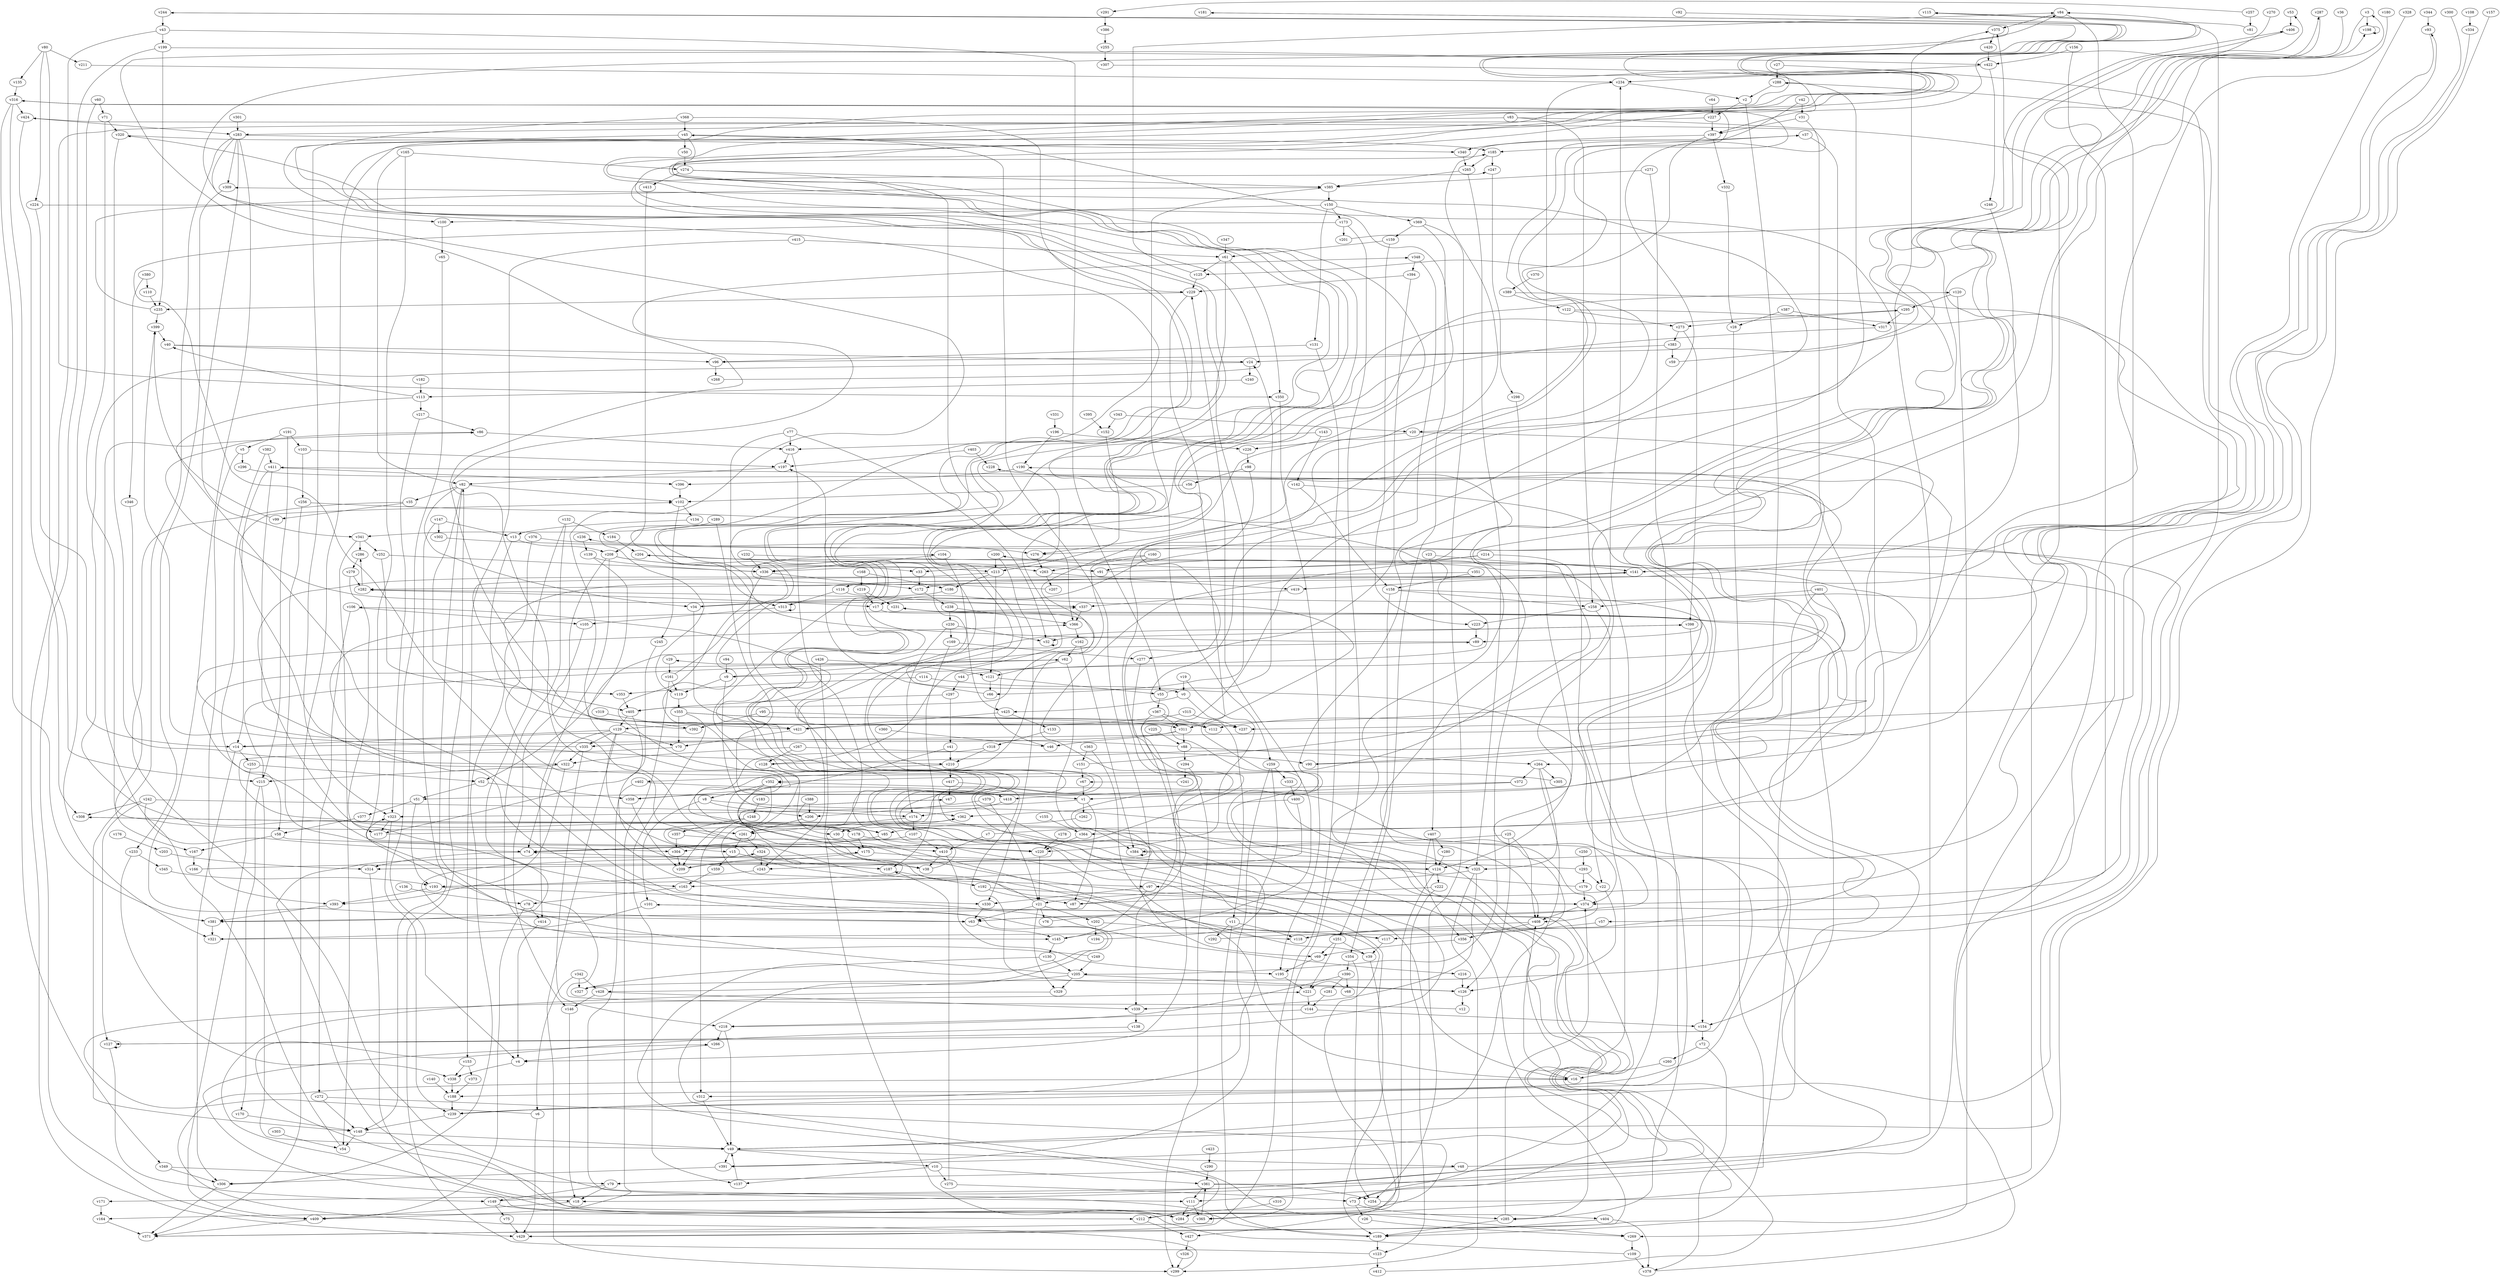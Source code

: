 // Benchmark game 637 - 430 vertices
// time_bound: 127
// targets: v374
digraph G {
    v0 [name="v0", player=0];
    v1 [name="v1", player=1];
    v2 [name="v2", player=1];
    v3 [name="v3", player=0];
    v4 [name="v4", player=1];
    v5 [name="v5", player=1];
    v6 [name="v6", player=0];
    v7 [name="v7", player=0];
    v8 [name="v8", player=0];
    v9 [name="v9", player=1];
    v10 [name="v10", player=0];
    v11 [name="v11", player=1];
    v12 [name="v12", player=1];
    v13 [name="v13", player=0];
    v14 [name="v14", player=1];
    v15 [name="v15", player=1];
    v16 [name="v16", player=1];
    v17 [name="v17", player=1];
    v18 [name="v18", player=0];
    v19 [name="v19", player=0];
    v20 [name="v20", player=1];
    v21 [name="v21", player=1];
    v22 [name="v22", player=0];
    v23 [name="v23", player=1];
    v24 [name="v24", player=0];
    v25 [name="v25", player=1];
    v26 [name="v26", player=0];
    v27 [name="v27", player=1];
    v28 [name="v28", player=1];
    v29 [name="v29", player=1];
    v30 [name="v30", player=1];
    v31 [name="v31", player=1];
    v32 [name="v32", player=0];
    v33 [name="v33", player=1];
    v34 [name="v34", player=1];
    v35 [name="v35", player=0];
    v36 [name="v36", player=1];
    v37 [name="v37", player=0];
    v38 [name="v38", player=0];
    v39 [name="v39", player=1];
    v40 [name="v40", player=1];
    v41 [name="v41", player=0];
    v42 [name="v42", player=1];
    v43 [name="v43", player=0];
    v44 [name="v44", player=1];
    v45 [name="v45", player=0];
    v46 [name="v46", player=1];
    v47 [name="v47", player=0];
    v48 [name="v48", player=1];
    v49 [name="v49", player=0];
    v50 [name="v50", player=0];
    v51 [name="v51", player=1];
    v52 [name="v52", player=1];
    v53 [name="v53", player=1];
    v54 [name="v54", player=1];
    v55 [name="v55", player=0];
    v56 [name="v56", player=1];
    v57 [name="v57", player=1];
    v58 [name="v58", player=1];
    v59 [name="v59", player=0];
    v60 [name="v60", player=0];
    v61 [name="v61", player=1];
    v62 [name="v62", player=1];
    v63 [name="v63", player=1];
    v64 [name="v64", player=1];
    v65 [name="v65", player=0];
    v66 [name="v66", player=0];
    v67 [name="v67", player=0];
    v68 [name="v68", player=0];
    v69 [name="v69", player=0];
    v70 [name="v70", player=1];
    v71 [name="v71", player=0];
    v72 [name="v72", player=1];
    v73 [name="v73", player=1];
    v74 [name="v74", player=0];
    v75 [name="v75", player=0];
    v76 [name="v76", player=1];
    v77 [name="v77", player=1];
    v78 [name="v78", player=0];
    v79 [name="v79", player=1];
    v80 [name="v80", player=1];
    v81 [name="v81", player=1];
    v82 [name="v82", player=1];
    v83 [name="v83", player=0];
    v84 [name="v84", player=0];
    v85 [name="v85", player=0];
    v86 [name="v86", player=1];
    v87 [name="v87", player=1];
    v88 [name="v88", player=0];
    v89 [name="v89", player=0];
    v90 [name="v90", player=0];
    v91 [name="v91", player=0];
    v92 [name="v92", player=0];
    v93 [name="v93", player=1];
    v94 [name="v94", player=0];
    v95 [name="v95", player=1];
    v96 [name="v96", player=1];
    v97 [name="v97", player=1];
    v98 [name="v98", player=1];
    v99 [name="v99", player=1];
    v100 [name="v100", player=0];
    v101 [name="v101", player=1];
    v102 [name="v102", player=0];
    v103 [name="v103", player=0];
    v104 [name="v104", player=0];
    v105 [name="v105", player=1];
    v106 [name="v106", player=0];
    v107 [name="v107", player=1];
    v108 [name="v108", player=0];
    v109 [name="v109", player=0];
    v110 [name="v110", player=1];
    v111 [name="v111", player=0];
    v112 [name="v112", player=0];
    v113 [name="v113", player=0];
    v114 [name="v114", player=0];
    v115 [name="v115", player=1];
    v116 [name="v116", player=1];
    v117 [name="v117", player=1];
    v118 [name="v118", player=1];
    v119 [name="v119", player=0];
    v120 [name="v120", player=0];
    v121 [name="v121", player=1];
    v122 [name="v122", player=0];
    v123 [name="v123", player=1];
    v124 [name="v124", player=0];
    v125 [name="v125", player=0];
    v126 [name="v126", player=1];
    v127 [name="v127", player=0];
    v128 [name="v128", player=1];
    v129 [name="v129", player=1];
    v130 [name="v130", player=1];
    v131 [name="v131", player=1];
    v132 [name="v132", player=1];
    v133 [name="v133", player=1];
    v134 [name="v134", player=1];
    v135 [name="v135", player=0];
    v136 [name="v136", player=1];
    v137 [name="v137", player=1];
    v138 [name="v138", player=1];
    v139 [name="v139", player=0];
    v140 [name="v140", player=0];
    v141 [name="v141", player=1];
    v142 [name="v142", player=0];
    v143 [name="v143", player=1];
    v144 [name="v144", player=0];
    v145 [name="v145", player=1];
    v146 [name="v146", player=0];
    v147 [name="v147", player=0];
    v148 [name="v148", player=0];
    v149 [name="v149", player=0];
    v150 [name="v150", player=1];
    v151 [name="v151", player=1];
    v152 [name="v152", player=0];
    v153 [name="v153", player=1];
    v154 [name="v154", player=0];
    v155 [name="v155", player=0];
    v156 [name="v156", player=0];
    v157 [name="v157", player=1];
    v158 [name="v158", player=0];
    v159 [name="v159", player=0];
    v160 [name="v160", player=1];
    v161 [name="v161", player=1];
    v162 [name="v162", player=1];
    v163 [name="v163", player=0];
    v164 [name="v164", player=0];
    v165 [name="v165", player=1];
    v166 [name="v166", player=0];
    v167 [name="v167", player=0];
    v168 [name="v168", player=0];
    v169 [name="v169", player=0];
    v170 [name="v170", player=0];
    v171 [name="v171", player=0];
    v172 [name="v172", player=0];
    v173 [name="v173", player=0];
    v174 [name="v174", player=0];
    v175 [name="v175", player=0];
    v176 [name="v176", player=0];
    v177 [name="v177", player=0];
    v178 [name="v178", player=0];
    v179 [name="v179", player=1];
    v180 [name="v180", player=1];
    v181 [name="v181", player=0];
    v182 [name="v182", player=1];
    v183 [name="v183", player=0];
    v184 [name="v184", player=1];
    v185 [name="v185", player=1];
    v186 [name="v186", player=1];
    v187 [name="v187", player=1];
    v188 [name="v188", player=1];
    v189 [name="v189", player=0];
    v190 [name="v190", player=0];
    v191 [name="v191", player=1];
    v192 [name="v192", player=1];
    v193 [name="v193", player=1];
    v194 [name="v194", player=0];
    v195 [name="v195", player=0];
    v196 [name="v196", player=1];
    v197 [name="v197", player=0];
    v198 [name="v198", player=1];
    v199 [name="v199", player=1];
    v200 [name="v200", player=1];
    v201 [name="v201", player=1];
    v202 [name="v202", player=0];
    v203 [name="v203", player=1];
    v204 [name="v204", player=1];
    v205 [name="v205", player=0];
    v206 [name="v206", player=0];
    v207 [name="v207", player=0];
    v208 [name="v208", player=1];
    v209 [name="v209", player=0];
    v210 [name="v210", player=1];
    v211 [name="v211", player=1];
    v212 [name="v212", player=1];
    v213 [name="v213", player=0];
    v214 [name="v214", player=1];
    v215 [name="v215", player=0];
    v216 [name="v216", player=0];
    v217 [name="v217", player=0];
    v218 [name="v218", player=1];
    v219 [name="v219", player=0];
    v220 [name="v220", player=1];
    v221 [name="v221", player=1];
    v222 [name="v222", player=0];
    v223 [name="v223", player=0];
    v224 [name="v224", player=0];
    v225 [name="v225", player=1];
    v226 [name="v226", player=0];
    v227 [name="v227", player=0];
    v228 [name="v228", player=1];
    v229 [name="v229", player=1];
    v230 [name="v230", player=0];
    v231 [name="v231", player=0];
    v232 [name="v232", player=0];
    v233 [name="v233", player=1];
    v234 [name="v234", player=1];
    v235 [name="v235", player=1];
    v236 [name="v236", player=0];
    v237 [name="v237", player=1];
    v238 [name="v238", player=1];
    v239 [name="v239", player=0];
    v240 [name="v240", player=0];
    v241 [name="v241", player=0];
    v242 [name="v242", player=1];
    v243 [name="v243", player=1];
    v244 [name="v244", player=0];
    v245 [name="v245", player=1];
    v246 [name="v246", player=1];
    v247 [name="v247", player=0];
    v248 [name="v248", player=1];
    v249 [name="v249", player=0];
    v250 [name="v250", player=1];
    v251 [name="v251", player=0];
    v252 [name="v252", player=0];
    v253 [name="v253", player=1];
    v254 [name="v254", player=0];
    v255 [name="v255", player=1];
    v256 [name="v256", player=0];
    v257 [name="v257", player=0];
    v258 [name="v258", player=1];
    v259 [name="v259", player=1];
    v260 [name="v260", player=1];
    v261 [name="v261", player=0];
    v262 [name="v262", player=0];
    v263 [name="v263", player=0];
    v264 [name="v264", player=1];
    v265 [name="v265", player=0];
    v266 [name="v266", player=0];
    v267 [name="v267", player=0];
    v268 [name="v268", player=1];
    v269 [name="v269", player=0];
    v270 [name="v270", player=1];
    v271 [name="v271", player=0];
    v272 [name="v272", player=1];
    v273 [name="v273", player=0];
    v274 [name="v274", player=1];
    v275 [name="v275", player=0];
    v276 [name="v276", player=0];
    v277 [name="v277", player=0];
    v278 [name="v278", player=1];
    v279 [name="v279", player=0];
    v280 [name="v280", player=1];
    v281 [name="v281", player=0];
    v282 [name="v282", player=0];
    v283 [name="v283", player=1];
    v284 [name="v284", player=0];
    v285 [name="v285", player=1];
    v286 [name="v286", player=1];
    v287 [name="v287", player=0];
    v288 [name="v288", player=1];
    v289 [name="v289", player=0];
    v290 [name="v290", player=0];
    v291 [name="v291", player=0];
    v292 [name="v292", player=1];
    v293 [name="v293", player=0];
    v294 [name="v294", player=1];
    v295 [name="v295", player=1];
    v296 [name="v296", player=1];
    v297 [name="v297", player=1];
    v298 [name="v298", player=1];
    v299 [name="v299", player=0];
    v300 [name="v300", player=0];
    v301 [name="v301", player=0];
    v302 [name="v302", player=0];
    v303 [name="v303", player=0];
    v304 [name="v304", player=1];
    v305 [name="v305", player=1];
    v306 [name="v306", player=0];
    v307 [name="v307", player=0];
    v308 [name="v308", player=1];
    v309 [name="v309", player=1];
    v310 [name="v310", player=1];
    v311 [name="v311", player=1];
    v312 [name="v312", player=1];
    v313 [name="v313", player=1];
    v314 [name="v314", player=0];
    v315 [name="v315", player=1];
    v316 [name="v316", player=0];
    v317 [name="v317", player=1];
    v318 [name="v318", player=0];
    v319 [name="v319", player=0];
    v320 [name="v320", player=0];
    v321 [name="v321", player=0];
    v322 [name="v322", player=1];
    v323 [name="v323", player=1];
    v324 [name="v324", player=0];
    v325 [name="v325", player=1];
    v326 [name="v326", player=0];
    v327 [name="v327", player=1];
    v328 [name="v328", player=0];
    v329 [name="v329", player=1];
    v330 [name="v330", player=0];
    v331 [name="v331", player=1];
    v332 [name="v332", player=1];
    v333 [name="v333", player=1];
    v334 [name="v334", player=1];
    v335 [name="v335", player=1];
    v336 [name="v336", player=1];
    v337 [name="v337", player=0];
    v338 [name="v338", player=0];
    v339 [name="v339", player=1];
    v340 [name="v340", player=1];
    v341 [name="v341", player=0];
    v342 [name="v342", player=1];
    v343 [name="v343", player=0];
    v344 [name="v344", player=1];
    v345 [name="v345", player=0];
    v346 [name="v346", player=1];
    v347 [name="v347", player=1];
    v348 [name="v348", player=0];
    v349 [name="v349", player=0];
    v350 [name="v350", player=0];
    v351 [name="v351", player=1];
    v352 [name="v352", player=1];
    v353 [name="v353", player=1];
    v354 [name="v354", player=1];
    v355 [name="v355", player=0];
    v356 [name="v356", player=1];
    v357 [name="v357", player=0];
    v358 [name="v358", player=0];
    v359 [name="v359", player=1];
    v360 [name="v360", player=1];
    v361 [name="v361", player=1];
    v362 [name="v362", player=0];
    v363 [name="v363", player=0];
    v364 [name="v364", player=0];
    v365 [name="v365", player=0];
    v366 [name="v366", player=0];
    v367 [name="v367", player=1];
    v368 [name="v368", player=1];
    v369 [name="v369", player=0];
    v370 [name="v370", player=1];
    v371 [name="v371", player=0];
    v372 [name="v372", player=1];
    v373 [name="v373", player=1];
    v374 [name="v374", player=1, target=1];
    v375 [name="v375", player=1];
    v376 [name="v376", player=1];
    v377 [name="v377", player=0];
    v378 [name="v378", player=1];
    v379 [name="v379", player=0];
    v380 [name="v380", player=0];
    v381 [name="v381", player=0];
    v382 [name="v382", player=0];
    v383 [name="v383", player=1];
    v384 [name="v384", player=0];
    v385 [name="v385", player=1];
    v386 [name="v386", player=1];
    v387 [name="v387", player=1];
    v388 [name="v388", player=0];
    v389 [name="v389", player=0];
    v390 [name="v390", player=1];
    v391 [name="v391", player=0];
    v392 [name="v392", player=1];
    v393 [name="v393", player=0];
    v394 [name="v394", player=0];
    v395 [name="v395", player=1];
    v396 [name="v396", player=1];
    v397 [name="v397", player=1];
    v398 [name="v398", player=1];
    v399 [name="v399", player=0];
    v400 [name="v400", player=1];
    v401 [name="v401", player=1];
    v402 [name="v402", player=1];
    v403 [name="v403", player=1];
    v404 [name="v404", player=1];
    v405 [name="v405", player=0];
    v406 [name="v406", player=0];
    v407 [name="v407", player=0];
    v408 [name="v408", player=1];
    v409 [name="v409", player=0];
    v410 [name="v410", player=1];
    v411 [name="v411", player=1];
    v412 [name="v412", player=0];
    v413 [name="v413", player=1];
    v414 [name="v414", player=1];
    v415 [name="v415", player=1];
    v416 [name="v416", player=0];
    v417 [name="v417", player=0];
    v418 [name="v418", player=0];
    v419 [name="v419", player=1];
    v420 [name="v420", player=0];
    v421 [name="v421", player=0];
    v422 [name="v422", player=1];
    v423 [name="v423", player=1];
    v424 [name="v424", player=0];
    v425 [name="v425", player=0];
    v426 [name="v426", player=1];
    v427 [name="v427", player=0];
    v428 [name="v428", player=1];
    v429 [name="v429", player=1];

    v0 -> v425;
    v1 -> v87;
    v2 -> v112;
    v3 -> v188 [constraint="t >= 5"];
    v4 -> v338;
    v5 -> v393;
    v6 -> v221 [constraint="t mod 5 == 3"];
    v7 -> v190 [constraint="t >= 1"];
    v8 -> v408 [constraint="t >= 2"];
    v9 -> v37 [constraint="t >= 5"];
    v10 -> v361;
    v11 -> v118;
    v12 -> v62 [constraint="t mod 2 == 0"];
    v13 -> v208;
    v14 -> v231 [constraint="t < 8"];
    v15 -> v359;
    v16 -> v362 [constraint="t < 5"];
    v17 -> v405 [constraint="t >= 3"];
    v18 -> v409;
    v19 -> v0;
    v20 -> v51 [constraint="t mod 2 == 0"];
    v21 -> v47 [constraint="t mod 5 == 2"];
    v22 -> v126;
    v23 -> v407;
    v24 -> v85 [constraint="t < 13"];
    v25 -> v408;
    v26 -> v269;
    v27 -> v282 [constraint="t < 9"];
    v28 -> v111;
    v29 -> v161;
    v30 -> v175;
    v31 -> v397;
    v32 -> v32 [constraint="t < 15"];
    v33 -> v172;
    v34 -> v288 [constraint="t >= 2"];
    v35 -> v371 [constraint="t >= 1"];
    v36 -> v352 [constraint="t >= 3"];
    v37 -> v90;
    v38 -> v247 [constraint="t < 14"];
    v39 -> v244 [constraint="t >= 3"];
    v40 -> v96;
    v41 -> v210;
    v42 -> v276 [constraint="t >= 3"];
    v43 -> v429;
    v44 -> v228 [constraint="t >= 2"];
    v45 -> v0 [constraint="t mod 3 == 0"];
    v46 -> v29 [constraint="t < 7"];
    v47 -> v74 [constraint="t mod 5 == 0"];
    v48 -> v79;
    v49 -> v48;
    v50 -> v274;
    v51 -> v193;
    v52 -> v51;
    v53 -> v406;
    v54 -> v86 [constraint="t >= 4"];
    v55 -> v367;
    v56 -> v102;
    v57 -> v117;
    v58 -> v167;
    v59 -> v287 [constraint="t < 12"];
    v60 -> v321;
    v61 -> v125;
    v62 -> v121;
    v63 -> v145;
    v64 -> v227;
    v65 -> v4;
    v66 -> v197;
    v67 -> v1;
    v68 -> v221 [constraint="t mod 4 == 2"];
    v69 -> v195;
    v70 -> v178 [constraint="t mod 2 == 0"];
    v71 -> v261;
    v72 -> v378;
    v73 -> v234;
    v74 -> v424 [constraint="t >= 3"];
    v75 -> v429;
    v76 -> v106 [constraint="t >= 5"];
    v77 -> v32;
    v78 -> v409;
    v79 -> v18;
    v80 -> v215;
    v81 -> v115 [constraint="t mod 5 == 3"];
    v82 -> v63;
    v83 -> v374 [constraint="t >= 1"];
    v84 -> v237;
    v85 -> v304;
    v86 -> v416;
    v87 -> v316 [constraint="t >= 5"];
    v88 -> v366 [constraint="t >= 2"];
    v89 -> v181 [constraint="t < 13"];
    v90 -> v200 [constraint="t mod 4 == 3"];
    v91 -> v53 [constraint="t mod 2 == 0"];
    v92 -> v284 [constraint="t mod 5 == 0"];
    v93 -> v314 [constraint="t mod 2 == 0"];
    v94 -> v9;
    v95 -> v311;
    v96 -> v268;
    v97 -> v145;
    v98 -> v33;
    v99 -> v399;
    v100 -> v65;
    v101 -> v171 [constraint="t >= 4"];
    v102 -> v245;
    v103 -> v197;
    v104 -> v336;
    v105 -> v374 [constraint="t mod 5 == 3"];
    v106 -> v105;
    v107 -> v410;
    v108 -> v334;
    v109 -> v266 [constraint="t < 7"];
    v110 -> v235;
    v111 -> v284;
    v112 -> v141 [constraint="t >= 1"];
    v113 -> v269 [constraint="t mod 2 == 0"];
    v114 -> v312 [constraint="t < 5"];
    v115 -> v243 [constraint="t mod 4 == 2"];
    v116 -> v313;
    v117 -> v39;
    v118 -> v84;
    v119 -> v355;
    v120 -> v269;
    v121 -> v55;
    v122 -> v116 [constraint="t < 10"];
    v123 -> v82;
    v124 -> v398 [constraint="t >= 3"];
    v125 -> v229;
    v126 -> v12;
    v127 -> v149;
    v128 -> v45 [constraint="t >= 5"];
    v129 -> v299;
    v130 -> v205;
    v131 -> v429;
    v132 -> v184;
    v133 -> v318;
    v134 -> v13;
    v135 -> v316;
    v136 -> v78;
    v137 -> v49;
    v138 -> v404 [constraint="t < 14"];
    v139 -> v52;
    v140 -> v188;
    v141 -> v117 [constraint="t mod 4 == 0"];
    v142 -> v129 [constraint="t < 12"];
    v143 -> v142;
    v144 -> v218;
    v145 -> v229;
    v146 -> v18;
    v147 -> v302;
    v148 -> v54;
    v149 -> v282 [constraint="t >= 3"];
    v150 -> v131;
    v151 -> v204 [constraint="t < 6"];
    v152 -> v213;
    v153 -> v338;
    v154 -> v72;
    v155 -> v364;
    v156 -> v422;
    v157 -> v189 [constraint="t mod 2 == 1"];
    v158 -> v127 [constraint="t mod 3 == 2"];
    v159 -> v223;
    v160 -> v402 [constraint="t mod 5 == 0"];
    v161 -> v320 [constraint="t >= 2"];
    v162 -> v384;
    v163 -> v78;
    v164 -> v371;
    v165 -> v82;
    v166 -> v308 [constraint="t >= 3"];
    v167 -> v166;
    v168 -> v186;
    v169 -> v187;
    v170 -> v148;
    v171 -> v164;
    v172 -> v238;
    v173 -> v216 [constraint="t < 15"];
    v174 -> v261;
    v175 -> v124 [constraint="t mod 3 == 1"];
    v176 -> v203;
    v177 -> v295 [constraint="t mod 5 == 1"];
    v178 -> v220;
    v179 -> v316 [constraint="t mod 4 == 3"];
    v180 -> v364 [constraint="t mod 2 == 1"];
    v181 -> v381 [constraint="t mod 3 == 1"];
    v182 -> v113;
    v183 -> v248;
    v184 -> v204;
    v185 -> v265;
    v186 -> v34;
    v187 -> v192;
    v188 -> v239;
    v189 -> v175 [constraint="t >= 3"];
    v190 -> v336;
    v191 -> v5;
    v192 -> v374;
    v193 -> v393;
    v194 -> v120 [constraint="t < 8"];
    v195 -> v221;
    v196 -> v226;
    v197 -> v82;
    v198 -> v198 [constraint="t mod 2 == 0"];
    v199 -> v409;
    v200 -> v330;
    v201 -> v406 [constraint="t < 13"];
    v202 -> v194;
    v203 -> v314;
    v204 -> v91;
    v205 -> v323 [constraint="t mod 5 == 0"];
    v206 -> v261;
    v207 -> v104 [constraint="t >= 3"];
    v208 -> v213;
    v209 -> v348 [constraint="t mod 5 == 4"];
    v210 -> v193 [constraint="t mod 4 == 1"];
    v211 -> v234;
    v212 -> v337 [constraint="t mod 5 == 1"];
    v213 -> v381 [constraint="t < 7"];
    v214 -> v127 [constraint="t < 11"];
    v215 -> v62 [constraint="t < 12"];
    v216 -> v126;
    v217 -> v323;
    v218 -> v49;
    v219 -> v17;
    v220 -> v21;
    v221 -> v144;
    v222 -> v123;
    v223 -> v89;
    v224 -> v73 [constraint="t >= 2"];
    v225 -> v88;
    v226 -> v98;
    v227 -> v350 [constraint="t < 5"];
    v228 -> v18 [constraint="t < 6"];
    v229 -> v311;
    v230 -> v169;
    v231 -> v89 [constraint="t < 13"];
    v232 -> v57 [constraint="t mod 4 == 3"];
    v233 -> v338;
    v234 -> v2;
    v235 -> v385 [constraint="t < 13"];
    v236 -> v139;
    v237 -> v89 [constraint="t mod 3 == 2"];
    v238 -> v366;
    v239 -> v148;
    v240 -> v113;
    v241 -> v67 [constraint="t < 12"];
    v242 -> v127;
    v243 -> v193;
    v244 -> v119 [constraint="t mod 4 == 1"];
    v245 -> v177;
    v246 -> v141;
    v247 -> v298;
    v248 -> v312;
    v249 -> v324 [constraint="t mod 3 == 2"];
    v250 -> v293;
    v251 -> v221;
    v252 -> v336;
    v253 -> v52;
    v254 -> v375;
    v255 -> v307;
    v256 -> v365 [constraint="t mod 4 == 2"];
    v257 -> v291 [constraint="t mod 4 == 0"];
    v258 -> v223;
    v259 -> v333;
    v260 -> v16;
    v261 -> v15;
    v262 -> v85;
    v263 -> v207;
    v264 -> v305;
    v265 -> v325;
    v266 -> v4;
    v267 -> v90;
    v268 -> v185 [constraint="t < 10"];
    v269 -> v109;
    v270 -> v397 [constraint="t mod 4 == 0"];
    v271 -> v285;
    v272 -> v164 [constraint="t < 14"];
    v273 -> v398;
    v274 -> v413;
    v275 -> v73;
    v276 -> v263;
    v277 -> v339;
    v278 -> v220;
    v279 -> v282;
    v280 -> v124;
    v281 -> v144;
    v282 -> v17;
    v283 -> v341;
    v284 -> v115 [constraint="t >= 3"];
    v285 -> v189;
    v286 -> v279;
    v287 -> v408 [constraint="t >= 3"];
    v288 -> v20;
    v289 -> v1;
    v290 -> v361;
    v291 -> v386;
    v292 -> v352 [constraint="t mod 4 == 3"];
    v293 -> v74 [constraint="t mod 2 == 1"];
    v294 -> v241;
    v295 -> v273;
    v296 -> v9 [constraint="t >= 3"];
    v297 -> v405;
    v298 -> v205;
    v299 -> v16 [constraint="t mod 5 == 2"];
    v300 -> v63 [constraint="t mod 2 == 1"];
    v301 -> v283;
    v302 -> v49 [constraint="t >= 4"];
    v303 -> v54;
    v304 -> v209;
    v305 -> v102 [constraint="t < 13"];
    v306 -> v371;
    v307 -> v124 [constraint="t mod 4 == 0"];
    v308 -> v391 [constraint="t < 7"];
    v309 -> v233;
    v310 -> v212;
    v311 -> v335;
    v312 -> v49;
    v313 -> v313;
    v314 -> v18;
    v315 -> v11;
    v316 -> v424;
    v317 -> v16 [constraint="t mod 5 == 3"];
    v318 -> v178 [constraint="t < 8"];
    v319 -> v392;
    v320 -> v322;
    v321 -> v411 [constraint="t < 7"];
    v322 -> v393;
    v323 -> v239;
    v324 -> v243;
    v325 -> v299;
    v326 -> v299;
    v327 -> v231 [constraint="t mod 2 == 1"];
    v328 -> v21 [constraint="t mod 4 == 2"];
    v329 -> v284 [constraint="t mod 4 == 0"];
    v330 -> v63;
    v331 -> v196;
    v332 -> v28;
    v333 -> v400;
    v334 -> v239 [constraint="t >= 1"];
    v335 -> v399;
    v336 -> v243;
    v337 -> v86 [constraint="t >= 5"];
    v338 -> v188;
    v339 -> v138;
    v340 -> v265;
    v341 -> v252;
    v342 -> v327;
    v343 -> v20;
    v344 -> v93;
    v345 -> v193;
    v346 -> v167;
    v347 -> v61;
    v348 -> v276;
    v349 -> v306;
    v350 -> v195;
    v351 -> v158;
    v352 -> v209;
    v353 -> v405;
    v354 -> v390;
    v355 -> v70;
    v356 -> v69;
    v357 -> v63 [constraint="t >= 4"];
    v358 -> v3 [constraint="t >= 5"];
    v359 -> v163;
    v360 -> v46;
    v361 -> v93 [constraint="t < 9"];
    v362 -> v30;
    v363 -> v151;
    v364 -> v220;
    v365 -> v361;
    v366 -> v162;
    v367 -> v311;
    v368 -> v323;
    v369 -> v254;
    v370 -> v389;
    v371 -> v198 [constraint="t mod 3 == 0"];
    v372 -> v418;
    v373 -> v188;
    v374 -> v408;
    v375 -> v420;
    v376 -> v306;
    v377 -> v58;
    v378 -> v236 [constraint="t mod 4 == 0"];
    v379 -> v21;
    v380 -> v346;
    v381 -> v321;
    v382 -> v411;
    v383 -> v24;
    v384 -> v325;
    v385 -> v259;
    v386 -> v255;
    v387 -> v317;
    v388 -> v30;
    v389 -> v128 [constraint="t < 7"];
    v390 -> v218 [constraint="t mod 5 == 3"];
    v391 -> v306;
    v392 -> v84 [constraint="t >= 5"];
    v393 -> v381;
    v394 -> v229;
    v395 -> v152;
    v396 -> v102;
    v397 -> v125;
    v398 -> v32;
    v399 -> v40;
    v400 -> v362;
    v401 -> v258;
    v402 -> v418;
    v403 -> v228;
    v404 -> v189;
    v405 -> v111;
    v406 -> v96 [constraint="t < 13"];
    v407 -> v280;
    v408 -> v118;
    v409 -> v371;
    v410 -> v195;
    v411 -> v396;
    v412 -> v101 [constraint="t mod 3 == 1"];
    v413 -> v208;
    v414 -> v4;
    v415 -> v153;
    v416 -> v197;
    v417 -> v47;
    v418 -> v174;
    v419 -> v337;
    v420 -> v422;
    v421 -> v70;
    v422 -> v234;
    v423 -> v290;
    v424 -> v308;
    v425 -> v133;
    v426 -> v121;
    v427 -> v326;
    v428 -> v146;
    v429 -> v309 [constraint="t >= 3"];
    v143 -> v416;
    v351 -> v172;
    v10 -> v275;
    v213 -> v121;
    v82 -> v35;
    v191 -> v215;
    v19 -> v220;
    v16 -> v408;
    v49 -> v391;
    v43 -> v55;
    v71 -> v320;
    v97 -> v330;
    v264 -> v49;
    v428 -> v339;
    v161 -> v119;
    v380 -> v110;
    v10 -> v137;
    v341 -> v54;
    v357 -> v304;
    v191 -> v103;
    v95 -> v392;
    v257 -> v81;
    v259 -> v239;
    v14 -> v253;
    v199 -> v422;
    v210 -> v417;
    v44 -> v297;
    v39 -> v189;
    v111 -> v365;
    v283 -> v309;
    v336 -> v172;
    v173 -> v201;
    v215 -> v49;
    v175 -> v209;
    v149 -> v75;
    v14 -> v306;
    v283 -> v340;
    v283 -> v100;
    v415 -> v61;
    v42 -> v31;
    v179 -> v374;
    v320 -> v185;
    v61 -> v350;
    v120 -> v295;
    v271 -> v385;
    v123 -> v412;
    v422 -> v246;
    v279 -> v177;
    v34 -> v421;
    v424 -> v283;
    v21 -> v76;
    v253 -> v409;
    v160 -> v17;
    v219 -> v231;
    v8 -> v101;
    v234 -> v124;
    v274 -> v385;
    v205 -> v428;
    v401 -> v154;
    v162 -> v62;
    v80 -> v224;
    v218 -> v266;
    v21 -> v329;
    v82 -> v102;
    v165 -> v274;
    v385 -> v150;
    v387 -> v28;
    v6 -> v429;
    v149 -> v212;
    v342 -> v6;
    v128 -> v97;
    v77 -> v416;
    v215 -> v170;
    v82 -> v34;
    v222 -> v87;
    v213 -> v186;
    v5 -> v296;
    v348 -> v394;
    v227 -> v397;
    v417 -> v126;
    v272 -> v148;
    v233 -> v345;
    v11 -> v189;
    v8 -> v206;
    v199 -> v235;
    v265 -> v385;
    v313 -> v105;
    v9 -> v119;
    v426 -> v284;
    v316 -> v381;
    v129 -> v74;
    v132 -> v163;
    v323 -> v177;
    v45 -> v371;
    v144 -> v154;
    v35 -> v99;
    v153 -> v373;
    v151 -> v67;
    v369 -> v354;
    v358 -> v209;
    v214 -> v22;
    v208 -> v33;
    v383 -> v59;
    v361 -> v111;
    v367 -> v4;
    v43 -> v199;
    v193 -> v330;
    v122 -> v273;
    v267 -> v128;
    v121 -> v66;
    v24 -> v240;
    v147 -> v13;
    v165 -> v220;
    v129 -> v335;
    v297 -> v41;
    v402 -> v38;
    v3 -> v198;
    v130 -> v327;
    v1 -> v323;
    v397 -> v340;
    v273 -> v383;
    v379 -> v206;
    v372 -> v1;
    v264 -> v325;
    v103 -> v256;
    v84 -> v375;
    v129 -> v15;
    v25 -> v126;
    v148 -> v49;
    v261 -> v324;
    v49 -> v10;
    v62 -> v384;
    v352 -> v8;
    v293 -> v22;
    v141 -> v419;
    v150 -> v369;
    v113 -> v40;
    v45 -> v50;
    v264 -> v372;
    v48 -> v375;
    v214 -> v91;
    v61 -> v66;
    v23 -> v141;
    v156 -> v374;
    v341 -> v286;
    v349 -> v79;
    v88 -> v294;
    v31 -> v264;
    v256 -> v410;
    v208 -> v414;
    v425 -> v421;
    v21 -> v202;
    v113 -> v217;
    v205 -> v126;
    v384 -> v384;
    v124 -> v427;
    v104 -> v425;
    v142 -> v158;
    v158 -> v258;
    v335 -> v218;
    v78 -> v414;
    v282 -> v286;
    v367 -> v112;
    v114 -> v353;
    v325 -> v97;
    v189 -> v123;
    v74 -> v314;
    v161 -> v409;
    v13 -> v421;
    v342 -> v428;
    v411 -> v14;
    v293 -> v179;
    v55 -> v24;
    v9 -> v362;
    v25 -> v384;
    v88 -> v264;
    v174 -> v107;
    v405 -> v129;
    v376 -> v276;
    v224 -> v14;
    v322 -> v215;
    v212 -> v427;
    v337 -> v366;
    v173 -> v365;
    v343 -> v152;
    v73 -> v26;
    v354 -> v254;
    v295 -> v317;
    v274 -> v366;
    v335 -> v322;
    v1 -> v262;
    v217 -> v86;
    v200 -> v213;
    v398 -> v154;
    v107 -> v74;
    v83 -> v258;
    v168 -> v219;
    v204 -> v263;
    v230 -> v174;
    v169 -> v277;
    v229 -> v235;
    v145 -> v130;
    v352 -> v85;
    v388 -> v206;
    v242 -> v308;
    v159 -> v61;
    v124 -> v222;
    v311 -> v46;
    v248 -> v357;
    v102 -> v134;
    v394 -> v277;
    v242 -> v74;
    v20 -> v226;
    v205 -> v329;
    v27 -> v288;
    v403 -> v197;
    v252 -> v353;
    v15 -> v187;
    v410 -> v38;
    v401 -> v239;
    v51 -> v377;
    v369 -> v159;
    v390 -> v281;
    v60 -> v71;
    v325 -> v339;
    v355 -> v137;
    v21 -> v63;
    v185 -> v247;
    v58 -> v304;
    v238 -> v230;
    v404 -> v378;
    v41 -> v358;
    v411 -> v210;
    v259 -> v391;
    v129 -> v14;
    v249 -> v205;
    v190 -> v396;
    v316 -> v349;
    v77 -> v313;
    v251 -> v39;
    v80 -> v135;
    v318 -> v210;
    v131 -> v96;
    v230 -> v32;
    v40 -> v24;
    v11 -> v292;
    v355 -> v237;
    v389 -> v122;
    v45 -> v69;
    v416 -> v38;
    v400 -> v163;
    v150 -> v173;
    v285 -> v374;
    v408 -> v356;
    v196 -> v190;
    v132 -> v145;
    v106 -> v272;
    v294 -> v299;
    v101 -> v321;
    v139 -> v336;
    v83 -> v283;
    v407 -> v124;
    v382 -> v58;
    v160 -> v263;
    v289 -> v341;
    v109 -> v378;
    v390 -> v68;
    v202 -> v117;
    v192 -> v87;
    v232 -> v336;
    v116 -> v337;
    v125 -> v84;
    v150 -> v100;
    v208 -> v146;
    v311 -> v88;
    v52 -> v358;
    v397 -> v332;
    v127 -> v127;
    v407 -> v356;
    v158 -> v251;
    v283 -> v63;
    v242 -> v174;
    v283 -> v148;
    v73 -> v285;
    v355 -> v112;
    v79 -> v149;
    v129 -> v70;
    v275 -> v187;
    v368 -> v45;
    v315 -> v421;
    v288 -> v2;
    v178 -> v175;
    v363 -> v118;
    v368 -> v229;
    v258 -> v285;
    v37 -> v185;
    v244 -> v43;
    v2 -> v227;
    v98 -> v56;
    v82 -> v405;
    v80 -> v211;
    v0 -> v237;
    v251 -> v69;
    v235 -> v399;
    v263 -> v419;
    v361 -> v254;
    v7 -> v410;
    v72 -> v260;
    v267 -> v322;
    v147 -> v148;
}
